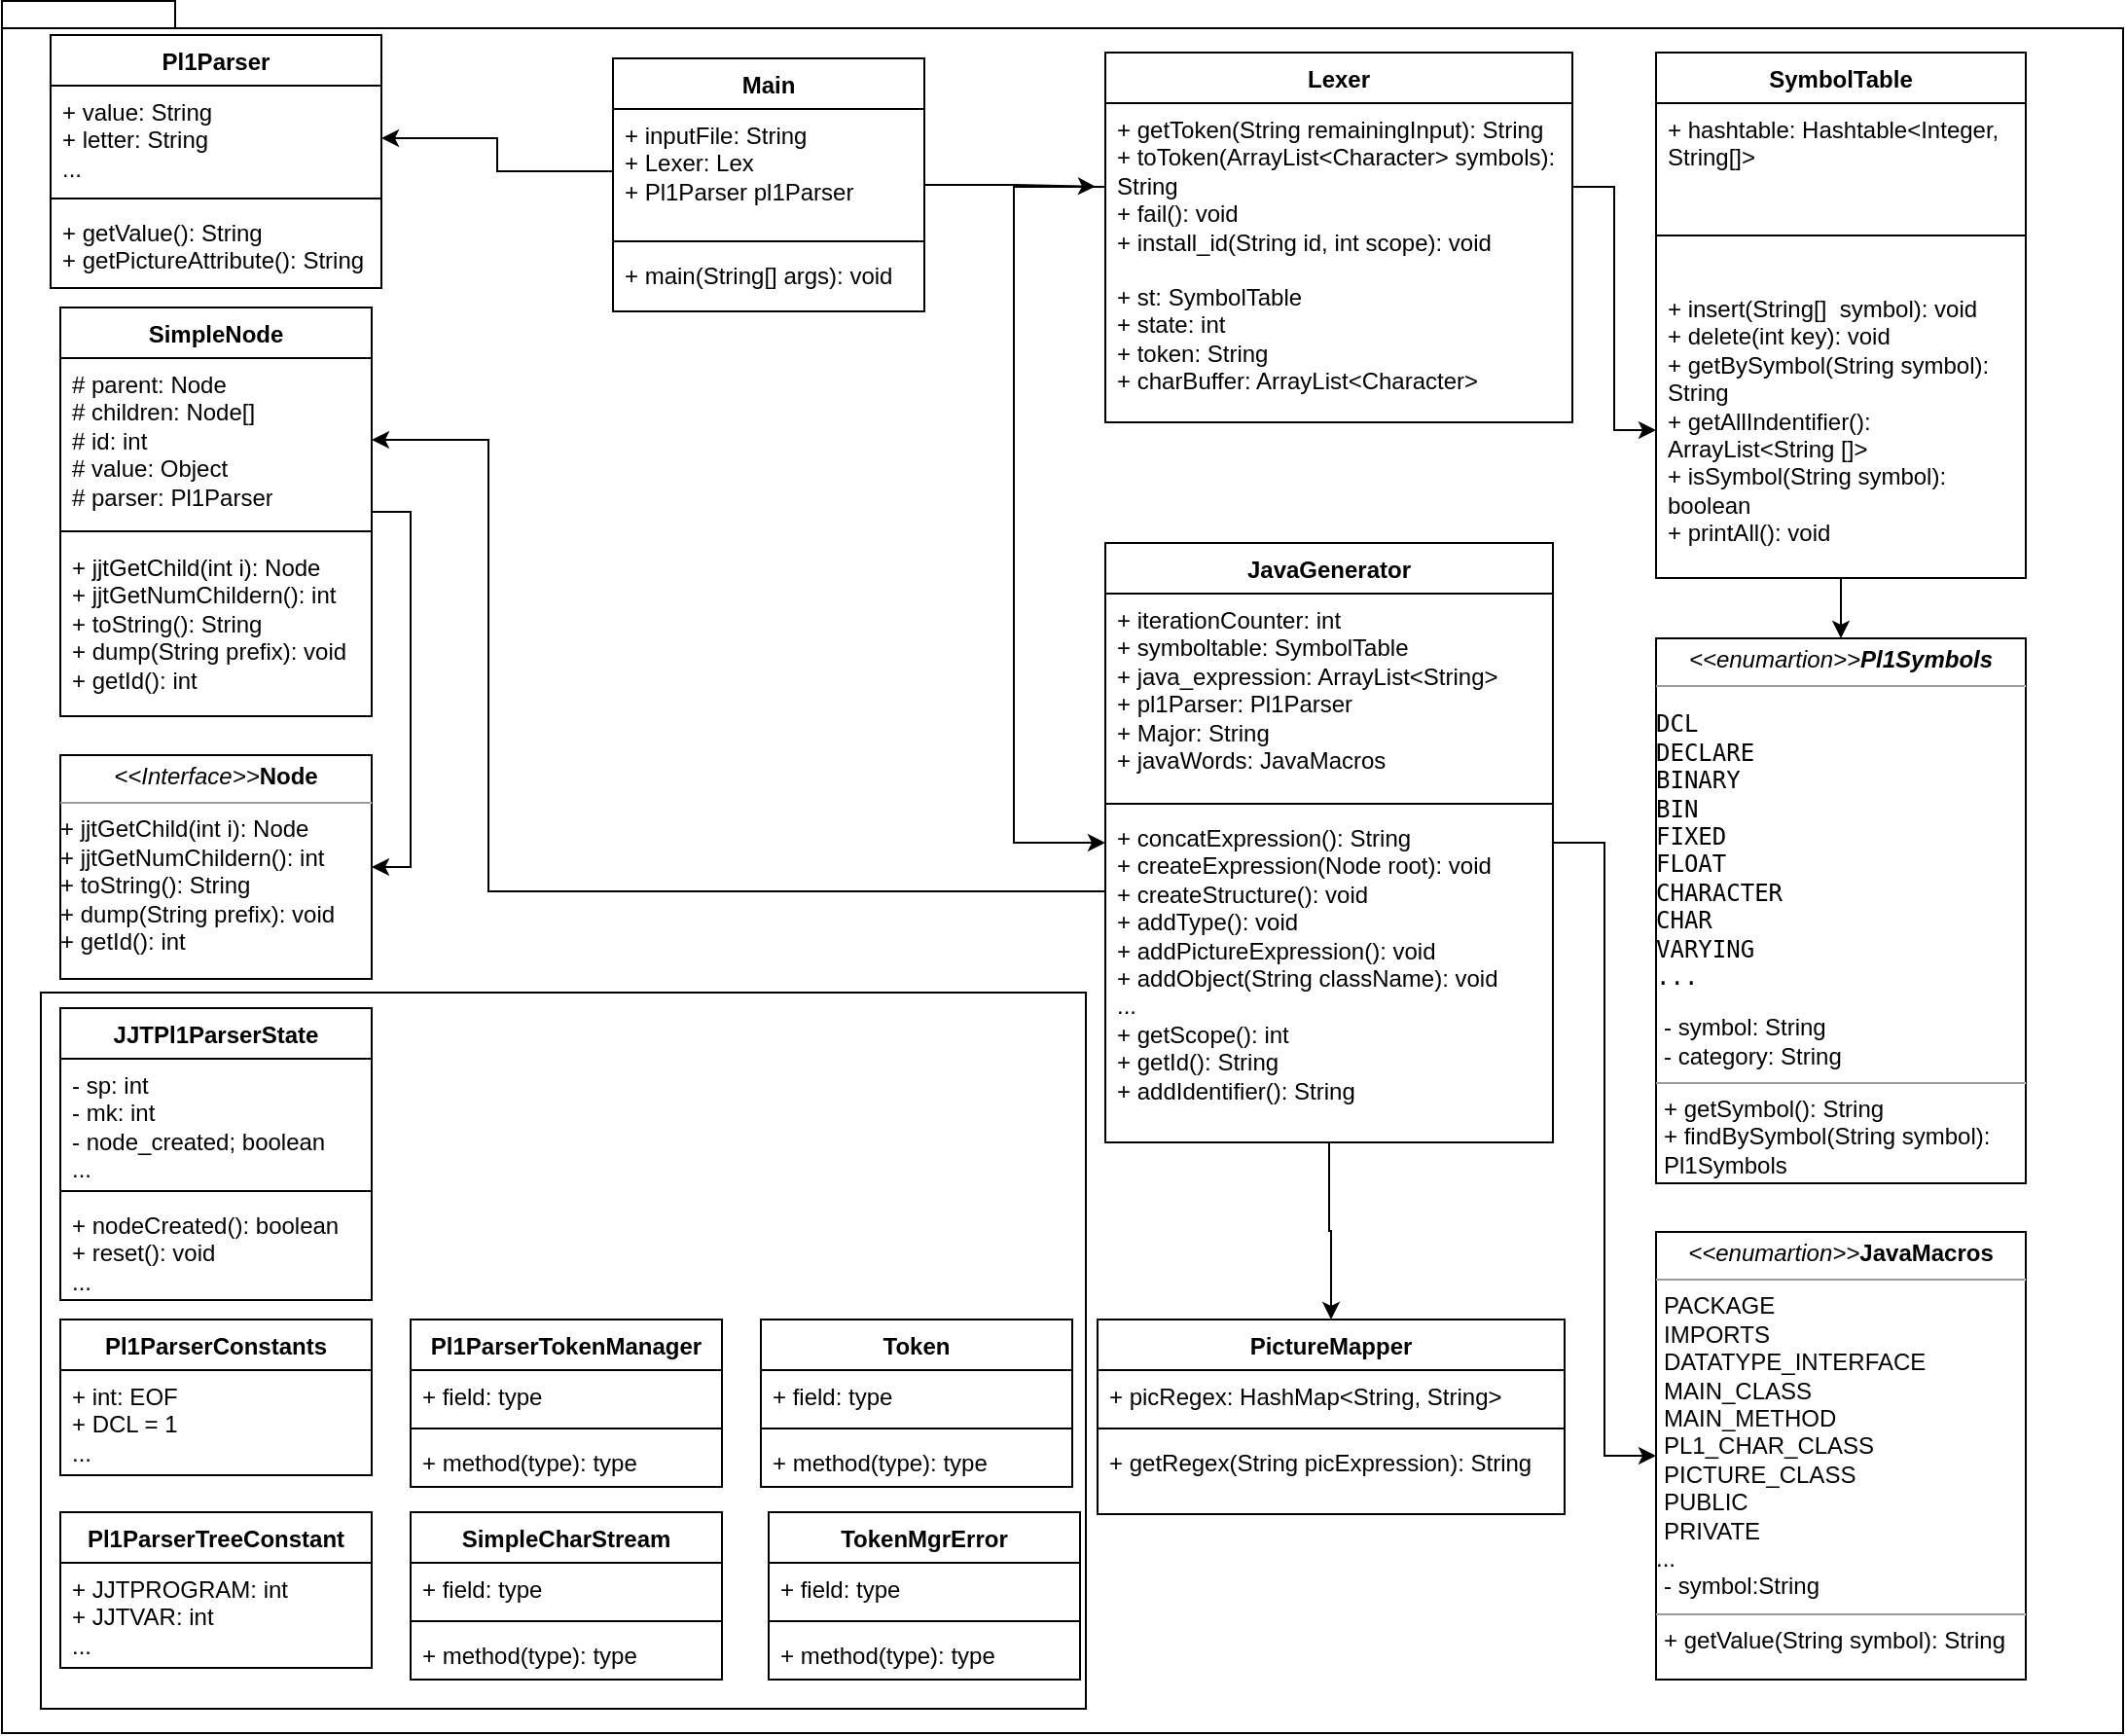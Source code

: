 <mxfile version="23.1.1" type="device">
  <diagram name="Seite-1" id="rBAYLRHkC2yH0m5DGJdj">
    <mxGraphModel dx="2100" dy="1272" grid="1" gridSize="10" guides="1" tooltips="1" connect="1" arrows="1" fold="1" page="1" pageScale="1" pageWidth="827" pageHeight="1169" math="0" shadow="0">
      <root>
        <mxCell id="0" />
        <mxCell id="1" parent="0" />
        <mxCell id="KQNP4PnKznkzFt-R4Lx6-5" value="" style="shape=folder;fontStyle=1;spacingTop=10;tabWidth=40;tabHeight=14;tabPosition=left;html=1;whiteSpace=wrap;" vertex="1" parent="1">
          <mxGeometry x="20" y="12.5" width="1090" height="890" as="geometry" />
        </mxCell>
        <mxCell id="KQNP4PnKznkzFt-R4Lx6-83" style="edgeStyle=orthogonalEdgeStyle;rounded=0;orthogonalLoop=1;jettySize=auto;html=1;entryX=0.5;entryY=0;entryDx=0;entryDy=0;" edge="1" parent="1" source="KQNP4PnKznkzFt-R4Lx6-6" target="KQNP4PnKznkzFt-R4Lx6-60">
          <mxGeometry relative="1" as="geometry" />
        </mxCell>
        <mxCell id="KQNP4PnKznkzFt-R4Lx6-86" style="edgeStyle=orthogonalEdgeStyle;rounded=0;orthogonalLoop=1;jettySize=auto;html=1;entryX=0;entryY=0.5;entryDx=0;entryDy=0;" edge="1" parent="1" source="KQNP4PnKznkzFt-R4Lx6-6" target="KQNP4PnKznkzFt-R4Lx6-72">
          <mxGeometry relative="1" as="geometry" />
        </mxCell>
        <mxCell id="KQNP4PnKznkzFt-R4Lx6-6" value="JavaGenerator" style="swimlane;fontStyle=1;align=center;verticalAlign=top;childLayout=stackLayout;horizontal=1;startSize=26;horizontalStack=0;resizeParent=1;resizeParentMax=0;resizeLast=0;collapsible=1;marginBottom=0;whiteSpace=wrap;html=1;" vertex="1" parent="1">
          <mxGeometry x="587" y="291" width="230" height="308" as="geometry" />
        </mxCell>
        <mxCell id="KQNP4PnKznkzFt-R4Lx6-7" value="&lt;div&gt;+ iterationCounter: int&lt;/div&gt;&lt;div&gt;+ symboltable: SymbolTable&lt;/div&gt;&lt;div&gt;+ java_expression: ArrayList&amp;lt;String&amp;gt;&lt;/div&gt;&lt;div&gt;+ pl1Parser: Pl1Parser&lt;/div&gt;&lt;div&gt;+ Major: String&lt;/div&gt;&lt;div&gt;+ javaWords: JavaMacros&lt;br&gt;&lt;/div&gt;" style="text;strokeColor=none;fillColor=none;align=left;verticalAlign=top;spacingLeft=4;spacingRight=4;overflow=hidden;rotatable=0;points=[[0,0.5],[1,0.5]];portConstraint=eastwest;whiteSpace=wrap;html=1;" vertex="1" parent="KQNP4PnKznkzFt-R4Lx6-6">
          <mxGeometry y="26" width="230" height="104" as="geometry" />
        </mxCell>
        <mxCell id="KQNP4PnKznkzFt-R4Lx6-8" value="" style="line;strokeWidth=1;fillColor=none;align=left;verticalAlign=middle;spacingTop=-1;spacingLeft=3;spacingRight=3;rotatable=0;labelPosition=right;points=[];portConstraint=eastwest;strokeColor=inherit;" vertex="1" parent="KQNP4PnKznkzFt-R4Lx6-6">
          <mxGeometry y="130" width="230" height="8" as="geometry" />
        </mxCell>
        <mxCell id="KQNP4PnKznkzFt-R4Lx6-9" value="&lt;div&gt;+ concatExpression(): String&lt;/div&gt;&lt;div&gt;+ createExpression(Node root): void&lt;/div&gt;&lt;div&gt;+ createStructure(): void&lt;/div&gt;&lt;div&gt;+ addType(): void&lt;/div&gt;&lt;div&gt;+ addPictureExpression(): void&lt;/div&gt;&lt;div&gt;+ addObject(String className): void&lt;/div&gt;&lt;div&gt;...&lt;br&gt;&lt;/div&gt;&lt;div&gt;+ getScope(): int&lt;/div&gt;&lt;div&gt;+ getId(): String&lt;/div&gt;&lt;div&gt;+ addIdentifier(): String&lt;br&gt;&lt;/div&gt;" style="text;strokeColor=none;fillColor=none;align=left;verticalAlign=top;spacingLeft=4;spacingRight=4;overflow=hidden;rotatable=0;points=[[0,0.5],[1,0.5]];portConstraint=eastwest;whiteSpace=wrap;html=1;" vertex="1" parent="KQNP4PnKznkzFt-R4Lx6-6">
          <mxGeometry y="138" width="230" height="170" as="geometry" />
        </mxCell>
        <mxCell id="KQNP4PnKznkzFt-R4Lx6-10" value="Lexer" style="swimlane;fontStyle=1;align=center;verticalAlign=top;childLayout=stackLayout;horizontal=1;startSize=26;horizontalStack=0;resizeParent=1;resizeParentMax=0;resizeLast=0;collapsible=1;marginBottom=0;whiteSpace=wrap;html=1;" vertex="1" parent="1">
          <mxGeometry x="587" y="39" width="240" height="190" as="geometry" />
        </mxCell>
        <mxCell id="KQNP4PnKznkzFt-R4Lx6-13" value="&lt;div&gt;+ getToken(String remainingInput): String&lt;/div&gt;&lt;div&gt;+ toToken(ArrayList&amp;lt;Character&amp;gt; symbols): String&lt;/div&gt;&lt;div&gt;+ fail(): void&lt;/div&gt;&lt;div&gt;+ install_id(String id, int scope): void&lt;br&gt;&lt;/div&gt;" style="text;strokeColor=none;fillColor=none;align=left;verticalAlign=top;spacingLeft=4;spacingRight=4;overflow=hidden;rotatable=0;points=[[0,0.5],[1,0.5]];portConstraint=eastwest;whiteSpace=wrap;html=1;" vertex="1" parent="KQNP4PnKznkzFt-R4Lx6-10">
          <mxGeometry y="26" width="240" height="86" as="geometry" />
        </mxCell>
        <mxCell id="KQNP4PnKznkzFt-R4Lx6-11" value="&lt;div&gt;+ st: SymbolTable&lt;/div&gt;&lt;div&gt;+ state: int&lt;/div&gt;&lt;div&gt;+ token: String&lt;/div&gt;&lt;div&gt;+ charBuffer: ArrayList&amp;lt;Character&amp;gt;&lt;br&gt;&lt;/div&gt;" style="text;strokeColor=none;fillColor=none;align=left;verticalAlign=top;spacingLeft=4;spacingRight=4;overflow=hidden;rotatable=0;points=[[0,0.5],[1,0.5]];portConstraint=eastwest;whiteSpace=wrap;html=1;" vertex="1" parent="KQNP4PnKznkzFt-R4Lx6-10">
          <mxGeometry y="112" width="240" height="78" as="geometry" />
        </mxCell>
        <mxCell id="KQNP4PnKznkzFt-R4Lx6-14" value="Main" style="swimlane;fontStyle=1;align=center;verticalAlign=top;childLayout=stackLayout;horizontal=1;startSize=26;horizontalStack=0;resizeParent=1;resizeParentMax=0;resizeLast=0;collapsible=1;marginBottom=0;whiteSpace=wrap;html=1;" vertex="1" parent="1">
          <mxGeometry x="334" y="42" width="160" height="130" as="geometry" />
        </mxCell>
        <mxCell id="KQNP4PnKznkzFt-R4Lx6-15" value="&lt;div&gt;+ inputFile: String&lt;/div&gt;&lt;div&gt;+ Lexer: Lex&lt;/div&gt;&lt;div&gt;+ Pl1Parser pl1Parser&lt;br&gt;&lt;/div&gt;" style="text;strokeColor=none;fillColor=none;align=left;verticalAlign=top;spacingLeft=4;spacingRight=4;overflow=hidden;rotatable=0;points=[[0,0.5],[1,0.5]];portConstraint=eastwest;whiteSpace=wrap;html=1;" vertex="1" parent="KQNP4PnKznkzFt-R4Lx6-14">
          <mxGeometry y="26" width="160" height="64" as="geometry" />
        </mxCell>
        <mxCell id="KQNP4PnKznkzFt-R4Lx6-16" value="" style="line;strokeWidth=1;fillColor=none;align=left;verticalAlign=middle;spacingTop=-1;spacingLeft=3;spacingRight=3;rotatable=0;labelPosition=right;points=[];portConstraint=eastwest;strokeColor=inherit;" vertex="1" parent="KQNP4PnKznkzFt-R4Lx6-14">
          <mxGeometry y="90" width="160" height="8" as="geometry" />
        </mxCell>
        <mxCell id="KQNP4PnKznkzFt-R4Lx6-17" value="+ main(String[] args): void" style="text;strokeColor=none;fillColor=none;align=left;verticalAlign=top;spacingLeft=4;spacingRight=4;overflow=hidden;rotatable=0;points=[[0,0.5],[1,0.5]];portConstraint=eastwest;whiteSpace=wrap;html=1;" vertex="1" parent="KQNP4PnKznkzFt-R4Lx6-14">
          <mxGeometry y="98" width="160" height="32" as="geometry" />
        </mxCell>
        <mxCell id="KQNP4PnKznkzFt-R4Lx6-18" value="JJTPl1ParserState" style="swimlane;fontStyle=1;align=center;verticalAlign=top;childLayout=stackLayout;horizontal=1;startSize=26;horizontalStack=0;resizeParent=1;resizeParentMax=0;resizeLast=0;collapsible=1;marginBottom=0;whiteSpace=wrap;html=1;" vertex="1" parent="1">
          <mxGeometry x="50" y="530" width="160" height="150" as="geometry" />
        </mxCell>
        <mxCell id="KQNP4PnKznkzFt-R4Lx6-19" value="&lt;div&gt;- sp: int&lt;/div&gt;&lt;div&gt;- mk: int&lt;/div&gt;&lt;div&gt;- node_created; boolean&lt;/div&gt;&lt;div&gt;...&lt;br&gt;&lt;/div&gt;" style="text;strokeColor=none;fillColor=none;align=left;verticalAlign=top;spacingLeft=4;spacingRight=4;overflow=hidden;rotatable=0;points=[[0,0.5],[1,0.5]];portConstraint=eastwest;whiteSpace=wrap;html=1;" vertex="1" parent="KQNP4PnKznkzFt-R4Lx6-18">
          <mxGeometry y="26" width="160" height="64" as="geometry" />
        </mxCell>
        <mxCell id="KQNP4PnKznkzFt-R4Lx6-20" value="" style="line;strokeWidth=1;fillColor=none;align=left;verticalAlign=middle;spacingTop=-1;spacingLeft=3;spacingRight=3;rotatable=0;labelPosition=right;points=[];portConstraint=eastwest;strokeColor=inherit;" vertex="1" parent="KQNP4PnKznkzFt-R4Lx6-18">
          <mxGeometry y="90" width="160" height="8" as="geometry" />
        </mxCell>
        <mxCell id="KQNP4PnKznkzFt-R4Lx6-21" value="&lt;div&gt;+ nodeCreated(): boolean&lt;/div&gt;&lt;div&gt;+ reset(): void&lt;br&gt;&lt;/div&gt;&lt;div&gt;...&lt;/div&gt;" style="text;strokeColor=none;fillColor=none;align=left;verticalAlign=top;spacingLeft=4;spacingRight=4;overflow=hidden;rotatable=0;points=[[0,0.5],[1,0.5]];portConstraint=eastwest;whiteSpace=wrap;html=1;" vertex="1" parent="KQNP4PnKznkzFt-R4Lx6-18">
          <mxGeometry y="98" width="160" height="52" as="geometry" />
        </mxCell>
        <mxCell id="KQNP4PnKznkzFt-R4Lx6-89" style="edgeStyle=orthogonalEdgeStyle;rounded=0;orthogonalLoop=1;jettySize=auto;html=1;entryX=1;entryY=0.5;entryDx=0;entryDy=0;" edge="1" parent="1" source="KQNP4PnKznkzFt-R4Lx6-22" target="KQNP4PnKznkzFt-R4Lx6-77">
          <mxGeometry relative="1" as="geometry">
            <Array as="points">
              <mxPoint x="230" y="275" />
              <mxPoint x="230" y="458" />
            </Array>
          </mxGeometry>
        </mxCell>
        <mxCell id="KQNP4PnKznkzFt-R4Lx6-22" value="SimpleNode" style="swimlane;fontStyle=1;align=center;verticalAlign=top;childLayout=stackLayout;horizontal=1;startSize=26;horizontalStack=0;resizeParent=1;resizeParentMax=0;resizeLast=0;collapsible=1;marginBottom=0;whiteSpace=wrap;html=1;" vertex="1" parent="1">
          <mxGeometry x="50" y="170" width="160" height="210" as="geometry" />
        </mxCell>
        <mxCell id="KQNP4PnKznkzFt-R4Lx6-23" value="&lt;div&gt;# parent: Node&lt;/div&gt;&lt;div&gt;# children: Node[]&lt;/div&gt;&lt;div&gt;# id: int&lt;/div&gt;&lt;div&gt;# value: Object&lt;/div&gt;&lt;div&gt;# parser: Pl1Parser&lt;br&gt;&lt;/div&gt;&lt;div&gt;&lt;br&gt;&lt;/div&gt;" style="text;strokeColor=none;fillColor=none;align=left;verticalAlign=top;spacingLeft=4;spacingRight=4;overflow=hidden;rotatable=0;points=[[0,0.5],[1,0.5]];portConstraint=eastwest;whiteSpace=wrap;html=1;" vertex="1" parent="KQNP4PnKznkzFt-R4Lx6-22">
          <mxGeometry y="26" width="160" height="84" as="geometry" />
        </mxCell>
        <mxCell id="KQNP4PnKznkzFt-R4Lx6-24" value="" style="line;strokeWidth=1;fillColor=none;align=left;verticalAlign=middle;spacingTop=-1;spacingLeft=3;spacingRight=3;rotatable=0;labelPosition=right;points=[];portConstraint=eastwest;strokeColor=inherit;" vertex="1" parent="KQNP4PnKznkzFt-R4Lx6-22">
          <mxGeometry y="110" width="160" height="10" as="geometry" />
        </mxCell>
        <mxCell id="KQNP4PnKznkzFt-R4Lx6-25" value="&lt;div&gt;+ jjtGetChild(int i): Node&lt;/div&gt;&lt;div&gt;+ jjtGetNumChildern(): int&lt;/div&gt;&lt;div&gt;+ toString(): String&lt;/div&gt;&lt;div&gt;+ dump(String prefix): void&lt;/div&gt;&lt;div&gt;+ getId(): int&lt;br&gt;&lt;/div&gt;" style="text;strokeColor=none;fillColor=none;align=left;verticalAlign=top;spacingLeft=4;spacingRight=4;overflow=hidden;rotatable=0;points=[[0,0.5],[1,0.5]];portConstraint=eastwest;whiteSpace=wrap;html=1;" vertex="1" parent="KQNP4PnKznkzFt-R4Lx6-22">
          <mxGeometry y="120" width="160" height="90" as="geometry" />
        </mxCell>
        <mxCell id="KQNP4PnKznkzFt-R4Lx6-27" value="Pl1Parser" style="swimlane;fontStyle=1;align=center;verticalAlign=top;childLayout=stackLayout;horizontal=1;startSize=26;horizontalStack=0;resizeParent=1;resizeParentMax=0;resizeLast=0;collapsible=1;marginBottom=0;whiteSpace=wrap;html=1;" vertex="1" parent="1">
          <mxGeometry x="45" y="30" width="170" height="130" as="geometry" />
        </mxCell>
        <mxCell id="KQNP4PnKznkzFt-R4Lx6-28" value="&lt;div&gt;+ value: String&lt;/div&gt;&lt;div&gt;+ letter: String&lt;/div&gt;&lt;div&gt;...&lt;br&gt;&lt;/div&gt;" style="text;strokeColor=none;fillColor=none;align=left;verticalAlign=top;spacingLeft=4;spacingRight=4;overflow=hidden;rotatable=0;points=[[0,0.5],[1,0.5]];portConstraint=eastwest;whiteSpace=wrap;html=1;" vertex="1" parent="KQNP4PnKznkzFt-R4Lx6-27">
          <mxGeometry y="26" width="170" height="54" as="geometry" />
        </mxCell>
        <mxCell id="KQNP4PnKznkzFt-R4Lx6-29" value="" style="line;strokeWidth=1;fillColor=none;align=left;verticalAlign=middle;spacingTop=-1;spacingLeft=3;spacingRight=3;rotatable=0;labelPosition=right;points=[];portConstraint=eastwest;strokeColor=inherit;" vertex="1" parent="KQNP4PnKznkzFt-R4Lx6-27">
          <mxGeometry y="80" width="170" height="8" as="geometry" />
        </mxCell>
        <mxCell id="KQNP4PnKznkzFt-R4Lx6-30" value="&lt;div&gt;+ getValue(): String&lt;/div&gt;&lt;div&gt;+ getPictureAttribute(): String&lt;br&gt;&lt;/div&gt;" style="text;strokeColor=none;fillColor=none;align=left;verticalAlign=top;spacingLeft=4;spacingRight=4;overflow=hidden;rotatable=0;points=[[0,0.5],[1,0.5]];portConstraint=eastwest;whiteSpace=wrap;html=1;" vertex="1" parent="KQNP4PnKznkzFt-R4Lx6-27">
          <mxGeometry y="88" width="170" height="42" as="geometry" />
        </mxCell>
        <mxCell id="KQNP4PnKznkzFt-R4Lx6-31" value="Pl1ParserConstants" style="swimlane;fontStyle=1;align=center;verticalAlign=top;childLayout=stackLayout;horizontal=1;startSize=26;horizontalStack=0;resizeParent=1;resizeParentMax=0;resizeLast=0;collapsible=1;marginBottom=0;whiteSpace=wrap;html=1;" vertex="1" parent="1">
          <mxGeometry x="50" y="690" width="160" height="80" as="geometry" />
        </mxCell>
        <mxCell id="KQNP4PnKznkzFt-R4Lx6-32" value="&lt;div&gt;+ int: EOF&lt;/div&gt;&lt;div&gt;+ DCL = 1&lt;/div&gt;&lt;div&gt;...&lt;br&gt;&lt;/div&gt;" style="text;strokeColor=none;fillColor=none;align=left;verticalAlign=top;spacingLeft=4;spacingRight=4;overflow=hidden;rotatable=0;points=[[0,0.5],[1,0.5]];portConstraint=eastwest;whiteSpace=wrap;html=1;" vertex="1" parent="KQNP4PnKznkzFt-R4Lx6-31">
          <mxGeometry y="26" width="160" height="54" as="geometry" />
        </mxCell>
        <mxCell id="KQNP4PnKznkzFt-R4Lx6-35" value="Pl1ParserTokenManager" style="swimlane;fontStyle=1;align=center;verticalAlign=top;childLayout=stackLayout;horizontal=1;startSize=26;horizontalStack=0;resizeParent=1;resizeParentMax=0;resizeLast=0;collapsible=1;marginBottom=0;whiteSpace=wrap;html=1;" vertex="1" parent="1">
          <mxGeometry x="230" y="690" width="160" height="86" as="geometry" />
        </mxCell>
        <mxCell id="KQNP4PnKznkzFt-R4Lx6-36" value="+ field: type" style="text;strokeColor=none;fillColor=none;align=left;verticalAlign=top;spacingLeft=4;spacingRight=4;overflow=hidden;rotatable=0;points=[[0,0.5],[1,0.5]];portConstraint=eastwest;whiteSpace=wrap;html=1;" vertex="1" parent="KQNP4PnKznkzFt-R4Lx6-35">
          <mxGeometry y="26" width="160" height="26" as="geometry" />
        </mxCell>
        <mxCell id="KQNP4PnKznkzFt-R4Lx6-37" value="" style="line;strokeWidth=1;fillColor=none;align=left;verticalAlign=middle;spacingTop=-1;spacingLeft=3;spacingRight=3;rotatable=0;labelPosition=right;points=[];portConstraint=eastwest;strokeColor=inherit;" vertex="1" parent="KQNP4PnKznkzFt-R4Lx6-35">
          <mxGeometry y="52" width="160" height="8" as="geometry" />
        </mxCell>
        <mxCell id="KQNP4PnKznkzFt-R4Lx6-38" value="+ method(type): type" style="text;strokeColor=none;fillColor=none;align=left;verticalAlign=top;spacingLeft=4;spacingRight=4;overflow=hidden;rotatable=0;points=[[0,0.5],[1,0.5]];portConstraint=eastwest;whiteSpace=wrap;html=1;" vertex="1" parent="KQNP4PnKznkzFt-R4Lx6-35">
          <mxGeometry y="60" width="160" height="26" as="geometry" />
        </mxCell>
        <mxCell id="KQNP4PnKznkzFt-R4Lx6-39" value="Pl1ParserTreeConstant" style="swimlane;fontStyle=1;align=center;verticalAlign=top;childLayout=stackLayout;horizontal=1;startSize=26;horizontalStack=0;resizeParent=1;resizeParentMax=0;resizeLast=0;collapsible=1;marginBottom=0;whiteSpace=wrap;html=1;" vertex="1" parent="1">
          <mxGeometry x="50" y="789" width="160" height="80" as="geometry" />
        </mxCell>
        <mxCell id="KQNP4PnKznkzFt-R4Lx6-40" value="&lt;div&gt;+ JJTPROGRAM: int&lt;/div&gt;&lt;div&gt;+ JJTVAR: int&lt;/div&gt;&lt;div&gt;...&lt;br&gt;&lt;/div&gt;" style="text;strokeColor=none;fillColor=none;align=left;verticalAlign=top;spacingLeft=4;spacingRight=4;overflow=hidden;rotatable=0;points=[[0,0.5],[1,0.5]];portConstraint=eastwest;whiteSpace=wrap;html=1;" vertex="1" parent="KQNP4PnKznkzFt-R4Lx6-39">
          <mxGeometry y="26" width="160" height="54" as="geometry" />
        </mxCell>
        <mxCell id="KQNP4PnKznkzFt-R4Lx6-43" value="SimpleCharStream" style="swimlane;fontStyle=1;align=center;verticalAlign=top;childLayout=stackLayout;horizontal=1;startSize=26;horizontalStack=0;resizeParent=1;resizeParentMax=0;resizeLast=0;collapsible=1;marginBottom=0;whiteSpace=wrap;html=1;" vertex="1" parent="1">
          <mxGeometry x="230" y="789" width="160" height="86" as="geometry" />
        </mxCell>
        <mxCell id="KQNP4PnKznkzFt-R4Lx6-44" value="+ field: type" style="text;strokeColor=none;fillColor=none;align=left;verticalAlign=top;spacingLeft=4;spacingRight=4;overflow=hidden;rotatable=0;points=[[0,0.5],[1,0.5]];portConstraint=eastwest;whiteSpace=wrap;html=1;" vertex="1" parent="KQNP4PnKznkzFt-R4Lx6-43">
          <mxGeometry y="26" width="160" height="26" as="geometry" />
        </mxCell>
        <mxCell id="KQNP4PnKznkzFt-R4Lx6-45" value="" style="line;strokeWidth=1;fillColor=none;align=left;verticalAlign=middle;spacingTop=-1;spacingLeft=3;spacingRight=3;rotatable=0;labelPosition=right;points=[];portConstraint=eastwest;strokeColor=inherit;" vertex="1" parent="KQNP4PnKznkzFt-R4Lx6-43">
          <mxGeometry y="52" width="160" height="8" as="geometry" />
        </mxCell>
        <mxCell id="KQNP4PnKznkzFt-R4Lx6-46" value="+ method(type): type" style="text;strokeColor=none;fillColor=none;align=left;verticalAlign=top;spacingLeft=4;spacingRight=4;overflow=hidden;rotatable=0;points=[[0,0.5],[1,0.5]];portConstraint=eastwest;whiteSpace=wrap;html=1;" vertex="1" parent="KQNP4PnKznkzFt-R4Lx6-43">
          <mxGeometry y="60" width="160" height="26" as="geometry" />
        </mxCell>
        <mxCell id="KQNP4PnKznkzFt-R4Lx6-48" value="Token" style="swimlane;fontStyle=1;align=center;verticalAlign=top;childLayout=stackLayout;horizontal=1;startSize=26;horizontalStack=0;resizeParent=1;resizeParentMax=0;resizeLast=0;collapsible=1;marginBottom=0;whiteSpace=wrap;html=1;" vertex="1" parent="1">
          <mxGeometry x="410" y="690" width="160" height="86" as="geometry" />
        </mxCell>
        <mxCell id="KQNP4PnKznkzFt-R4Lx6-49" value="+ field: type" style="text;strokeColor=none;fillColor=none;align=left;verticalAlign=top;spacingLeft=4;spacingRight=4;overflow=hidden;rotatable=0;points=[[0,0.5],[1,0.5]];portConstraint=eastwest;whiteSpace=wrap;html=1;" vertex="1" parent="KQNP4PnKznkzFt-R4Lx6-48">
          <mxGeometry y="26" width="160" height="26" as="geometry" />
        </mxCell>
        <mxCell id="KQNP4PnKznkzFt-R4Lx6-50" value="" style="line;strokeWidth=1;fillColor=none;align=left;verticalAlign=middle;spacingTop=-1;spacingLeft=3;spacingRight=3;rotatable=0;labelPosition=right;points=[];portConstraint=eastwest;strokeColor=inherit;" vertex="1" parent="KQNP4PnKznkzFt-R4Lx6-48">
          <mxGeometry y="52" width="160" height="8" as="geometry" />
        </mxCell>
        <mxCell id="KQNP4PnKznkzFt-R4Lx6-51" value="+ method(type): type" style="text;strokeColor=none;fillColor=none;align=left;verticalAlign=top;spacingLeft=4;spacingRight=4;overflow=hidden;rotatable=0;points=[[0,0.5],[1,0.5]];portConstraint=eastwest;whiteSpace=wrap;html=1;" vertex="1" parent="KQNP4PnKznkzFt-R4Lx6-48">
          <mxGeometry y="60" width="160" height="26" as="geometry" />
        </mxCell>
        <mxCell id="KQNP4PnKznkzFt-R4Lx6-52" value="TokenMgrError" style="swimlane;fontStyle=1;align=center;verticalAlign=top;childLayout=stackLayout;horizontal=1;startSize=26;horizontalStack=0;resizeParent=1;resizeParentMax=0;resizeLast=0;collapsible=1;marginBottom=0;whiteSpace=wrap;html=1;" vertex="1" parent="1">
          <mxGeometry x="414" y="789" width="160" height="86" as="geometry" />
        </mxCell>
        <mxCell id="KQNP4PnKznkzFt-R4Lx6-53" value="+ field: type" style="text;strokeColor=none;fillColor=none;align=left;verticalAlign=top;spacingLeft=4;spacingRight=4;overflow=hidden;rotatable=0;points=[[0,0.5],[1,0.5]];portConstraint=eastwest;whiteSpace=wrap;html=1;" vertex="1" parent="KQNP4PnKznkzFt-R4Lx6-52">
          <mxGeometry y="26" width="160" height="26" as="geometry" />
        </mxCell>
        <mxCell id="KQNP4PnKznkzFt-R4Lx6-54" value="" style="line;strokeWidth=1;fillColor=none;align=left;verticalAlign=middle;spacingTop=-1;spacingLeft=3;spacingRight=3;rotatable=0;labelPosition=right;points=[];portConstraint=eastwest;strokeColor=inherit;" vertex="1" parent="KQNP4PnKznkzFt-R4Lx6-52">
          <mxGeometry y="52" width="160" height="8" as="geometry" />
        </mxCell>
        <mxCell id="KQNP4PnKznkzFt-R4Lx6-55" value="+ method(type): type" style="text;strokeColor=none;fillColor=none;align=left;verticalAlign=top;spacingLeft=4;spacingRight=4;overflow=hidden;rotatable=0;points=[[0,0.5],[1,0.5]];portConstraint=eastwest;whiteSpace=wrap;html=1;" vertex="1" parent="KQNP4PnKznkzFt-R4Lx6-52">
          <mxGeometry y="60" width="160" height="26" as="geometry" />
        </mxCell>
        <mxCell id="KQNP4PnKznkzFt-R4Lx6-60" value="PictureMapper" style="swimlane;fontStyle=1;align=center;verticalAlign=top;childLayout=stackLayout;horizontal=1;startSize=26;horizontalStack=0;resizeParent=1;resizeParentMax=0;resizeLast=0;collapsible=1;marginBottom=0;whiteSpace=wrap;html=1;" vertex="1" parent="1">
          <mxGeometry x="583" y="690" width="240" height="100" as="geometry" />
        </mxCell>
        <mxCell id="KQNP4PnKznkzFt-R4Lx6-61" value="+ picRegex: HashMap&amp;lt;String, String&amp;gt;" style="text;strokeColor=none;fillColor=none;align=left;verticalAlign=top;spacingLeft=4;spacingRight=4;overflow=hidden;rotatable=0;points=[[0,0.5],[1,0.5]];portConstraint=eastwest;whiteSpace=wrap;html=1;" vertex="1" parent="KQNP4PnKznkzFt-R4Lx6-60">
          <mxGeometry y="26" width="240" height="26" as="geometry" />
        </mxCell>
        <mxCell id="KQNP4PnKznkzFt-R4Lx6-62" value="" style="line;strokeWidth=1;fillColor=none;align=left;verticalAlign=middle;spacingTop=-1;spacingLeft=3;spacingRight=3;rotatable=0;labelPosition=right;points=[];portConstraint=eastwest;strokeColor=inherit;" vertex="1" parent="KQNP4PnKznkzFt-R4Lx6-60">
          <mxGeometry y="52" width="240" height="8" as="geometry" />
        </mxCell>
        <mxCell id="KQNP4PnKznkzFt-R4Lx6-63" value="+ getRegex(String picExpression): String" style="text;strokeColor=none;fillColor=none;align=left;verticalAlign=top;spacingLeft=4;spacingRight=4;overflow=hidden;rotatable=0;points=[[0,0.5],[1,0.5]];portConstraint=eastwest;whiteSpace=wrap;html=1;" vertex="1" parent="KQNP4PnKznkzFt-R4Lx6-60">
          <mxGeometry y="60" width="240" height="40" as="geometry" />
        </mxCell>
        <mxCell id="KQNP4PnKznkzFt-R4Lx6-85" style="edgeStyle=orthogonalEdgeStyle;rounded=0;orthogonalLoop=1;jettySize=auto;html=1;entryX=0.5;entryY=0;entryDx=0;entryDy=0;" edge="1" parent="1" source="KQNP4PnKznkzFt-R4Lx6-68" target="KQNP4PnKznkzFt-R4Lx6-73">
          <mxGeometry relative="1" as="geometry" />
        </mxCell>
        <mxCell id="KQNP4PnKznkzFt-R4Lx6-68" value="SymbolTable" style="swimlane;fontStyle=1;align=center;verticalAlign=top;childLayout=stackLayout;horizontal=1;startSize=26;horizontalStack=0;resizeParent=1;resizeParentMax=0;resizeLast=0;collapsible=1;marginBottom=0;whiteSpace=wrap;html=1;" vertex="1" parent="1">
          <mxGeometry x="870" y="39" width="190" height="270" as="geometry" />
        </mxCell>
        <mxCell id="KQNP4PnKznkzFt-R4Lx6-69" value="+ hashtable: Hashtable&amp;lt;Integer, String[]&amp;gt;" style="text;strokeColor=none;fillColor=none;align=left;verticalAlign=top;spacingLeft=4;spacingRight=4;overflow=hidden;rotatable=0;points=[[0,0.5],[1,0.5]];portConstraint=eastwest;whiteSpace=wrap;html=1;" vertex="1" parent="KQNP4PnKznkzFt-R4Lx6-68">
          <mxGeometry y="26" width="190" height="44" as="geometry" />
        </mxCell>
        <mxCell id="KQNP4PnKznkzFt-R4Lx6-70" value="" style="line;strokeWidth=1;fillColor=none;align=left;verticalAlign=middle;spacingTop=-1;spacingLeft=3;spacingRight=3;rotatable=0;labelPosition=right;points=[];portConstraint=eastwest;strokeColor=inherit;" vertex="1" parent="KQNP4PnKznkzFt-R4Lx6-68">
          <mxGeometry y="70" width="190" height="48" as="geometry" />
        </mxCell>
        <mxCell id="KQNP4PnKznkzFt-R4Lx6-71" value="&lt;div&gt;+ insert(String[]&amp;nbsp; symbol): void&lt;/div&gt;&lt;div&gt;+ delete(int key): void&lt;/div&gt;&lt;div&gt;+ getBySymbol(String symbol): String&lt;/div&gt;&lt;div&gt;+ getAllIndentifier(): ArrayList&amp;lt;String []&amp;gt;&lt;/div&gt;&lt;div&gt;+ isSymbol(String symbol): boolean&lt;/div&gt;&lt;div&gt;+ printAll(): void&lt;br&gt;&lt;/div&gt;" style="text;strokeColor=none;fillColor=none;align=left;verticalAlign=top;spacingLeft=4;spacingRight=4;overflow=hidden;rotatable=0;points=[[0,0.5],[1,0.5]];portConstraint=eastwest;whiteSpace=wrap;html=1;" vertex="1" parent="KQNP4PnKznkzFt-R4Lx6-68">
          <mxGeometry y="118" width="190" height="152" as="geometry" />
        </mxCell>
        <mxCell id="KQNP4PnKznkzFt-R4Lx6-72" value="&lt;p style=&quot;margin:0px;margin-top:4px;text-align:center;&quot;&gt;&lt;i&gt;&amp;lt;&amp;lt;enumartion&amp;gt;&amp;gt;&lt;/i&gt;&lt;b&gt;JavaMacros&lt;/b&gt;&lt;br&gt;&lt;b&gt;&lt;/b&gt;&lt;/p&gt;&lt;hr size=&quot;1&quot;&gt;&lt;p style=&quot;margin:0px;margin-left:4px;&quot;&gt;PACKAGE&lt;/p&gt;&lt;p style=&quot;margin:0px;margin-left:4px;&quot;&gt;IMPORTS&lt;/p&gt;&lt;p style=&quot;margin:0px;margin-left:4px;&quot;&gt;DATATYPE_INTERFACE&lt;/p&gt;&lt;p style=&quot;margin:0px;margin-left:4px;&quot;&gt;MAIN_CLASS&lt;/p&gt;&lt;p style=&quot;margin:0px;margin-left:4px;&quot;&gt;MAIN_METHOD&lt;/p&gt;&lt;p style=&quot;margin:0px;margin-left:4px;&quot;&gt;PL1_CHAR_CLASS&lt;/p&gt;&lt;p style=&quot;margin:0px;margin-left:4px;&quot;&gt;PICTURE_CLASS&lt;/p&gt;&lt;p style=&quot;margin:0px;margin-left:4px;&quot;&gt;PUBLIC&lt;/p&gt;&lt;p style=&quot;margin:0px;margin-left:4px;&quot;&gt;PRIVATE&lt;/p&gt;...&lt;p style=&quot;margin:0px;margin-left:4px;&quot;&gt;- symbol:String&lt;br&gt;&lt;/p&gt;&lt;hr size=&quot;1&quot;&gt;&lt;p style=&quot;margin:0px;margin-left:4px;&quot;&gt;+ getValue(String symbol): String&lt;br&gt;&lt;br&gt;&lt;/p&gt;" style="verticalAlign=top;align=left;overflow=fill;fontSize=12;fontFamily=Helvetica;html=1;whiteSpace=wrap;" vertex="1" parent="1">
          <mxGeometry x="870" y="645" width="190" height="230" as="geometry" />
        </mxCell>
        <mxCell id="KQNP4PnKznkzFt-R4Lx6-73" value="&lt;p style=&quot;margin:0px;margin-top:4px;text-align:center;&quot;&gt;&lt;i&gt;&amp;lt;&amp;lt;enumartion&amp;gt;&amp;gt;&lt;b&gt;Pl1Symbols&lt;/b&gt;&lt;/i&gt;&lt;br&gt;&lt;/p&gt;&lt;hr size=&quot;1&quot;&gt;&lt;pre&gt;&lt;code class=&quot;!whitespace-pre hljs language-sql&quot;&gt;DCL&lt;br&gt;DECLARE&lt;br&gt;&lt;span class=&quot;hljs-type&quot;&gt;BINARY&lt;/span&gt;&lt;br&gt;BIN&lt;br&gt;FIXED&lt;br&gt;&lt;span class=&quot;hljs-type&quot;&gt;FLOAT&lt;/span&gt;&lt;br&gt;&lt;span class=&quot;hljs-type&quot;&gt;CHARACTER&lt;/span&gt;&lt;br&gt;&lt;span class=&quot;hljs-type&quot;&gt;CHAR&lt;/span&gt;&lt;br&gt;&lt;span class=&quot;hljs-type&quot;&gt;VARYING&lt;/span&gt;&lt;br&gt;...&lt;br&gt;&lt;/code&gt;&lt;/pre&gt;&lt;p style=&quot;margin:0px;margin-left:4px;&quot;&gt;- symbol: String&lt;/p&gt;&lt;p style=&quot;margin:0px;margin-left:4px;&quot;&gt;- category: String&lt;br&gt;&lt;/p&gt;&lt;hr size=&quot;1&quot;&gt;&lt;p style=&quot;margin:0px;margin-left:4px;&quot;&gt;+ getSymbol(): String&lt;/p&gt;&lt;p style=&quot;margin:0px;margin-left:4px;&quot;&gt;+ findBySymbol(String symbol): Pl1Symbols&lt;br&gt;&lt;/p&gt;" style="verticalAlign=top;align=left;overflow=fill;fontSize=12;fontFamily=Helvetica;html=1;whiteSpace=wrap;" vertex="1" parent="1">
          <mxGeometry x="870" y="340" width="190" height="280" as="geometry" />
        </mxCell>
        <mxCell id="KQNP4PnKznkzFt-R4Lx6-77" value="&lt;p style=&quot;margin:0px;margin-top:4px;text-align:center;&quot;&gt;&lt;i&gt;&amp;lt;&amp;lt;Interface&amp;gt;&amp;gt;&lt;/i&gt;&lt;b&gt;Node&lt;/b&gt;&lt;b&gt;&lt;br&gt;&lt;/b&gt;&lt;/p&gt;&lt;hr size=&quot;1&quot;&gt;&lt;div&gt;+ jjtGetChild(int i): Node&lt;/div&gt;&lt;div&gt;+ jjtGetNumChildern(): int&lt;/div&gt;&lt;div&gt;+ toString(): String&lt;/div&gt;&lt;div&gt;+ dump(String prefix): void&lt;/div&gt;&lt;div&gt;+ getId(): int&lt;br&gt;&lt;/div&gt;&lt;p style=&quot;margin:0px;margin-left:4px;&quot;&gt;&lt;/p&gt;" style="verticalAlign=top;align=left;overflow=fill;fontSize=12;fontFamily=Helvetica;html=1;whiteSpace=wrap;" vertex="1" parent="1">
          <mxGeometry x="50" y="400" width="160" height="115" as="geometry" />
        </mxCell>
        <mxCell id="KQNP4PnKznkzFt-R4Lx6-79" style="edgeStyle=orthogonalEdgeStyle;rounded=0;orthogonalLoop=1;jettySize=auto;html=1;exitX=0;exitY=0.5;exitDx=0;exitDy=0;entryX=1;entryY=0.5;entryDx=0;entryDy=0;" edge="1" parent="1" source="KQNP4PnKznkzFt-R4Lx6-15" target="KQNP4PnKznkzFt-R4Lx6-28">
          <mxGeometry relative="1" as="geometry" />
        </mxCell>
        <mxCell id="KQNP4PnKznkzFt-R4Lx6-80" style="edgeStyle=orthogonalEdgeStyle;rounded=0;orthogonalLoop=1;jettySize=auto;html=1;entryX=-0.021;entryY=0.498;entryDx=0;entryDy=0;entryPerimeter=0;" edge="1" parent="1" source="KQNP4PnKznkzFt-R4Lx6-14" target="KQNP4PnKznkzFt-R4Lx6-13">
          <mxGeometry relative="1" as="geometry" />
        </mxCell>
        <mxCell id="KQNP4PnKznkzFt-R4Lx6-81" style="edgeStyle=orthogonalEdgeStyle;rounded=0;orthogonalLoop=1;jettySize=auto;html=1;entryX=0;entryY=0.5;entryDx=0;entryDy=0;exitX=0;exitY=0.5;exitDx=0;exitDy=0;" edge="1" parent="1" source="KQNP4PnKznkzFt-R4Lx6-13" target="KQNP4PnKznkzFt-R4Lx6-6">
          <mxGeometry relative="1" as="geometry">
            <Array as="points">
              <mxPoint x="540" y="108" />
              <mxPoint x="540" y="445" />
            </Array>
          </mxGeometry>
        </mxCell>
        <mxCell id="KQNP4PnKznkzFt-R4Lx6-84" style="edgeStyle=orthogonalEdgeStyle;rounded=0;orthogonalLoop=1;jettySize=auto;html=1;entryX=0;entryY=0.5;entryDx=0;entryDy=0;" edge="1" parent="1" source="KQNP4PnKznkzFt-R4Lx6-13" target="KQNP4PnKznkzFt-R4Lx6-71">
          <mxGeometry relative="1" as="geometry" />
        </mxCell>
        <mxCell id="KQNP4PnKznkzFt-R4Lx6-88" style="edgeStyle=orthogonalEdgeStyle;rounded=0;orthogonalLoop=1;jettySize=auto;html=1;entryX=1;entryY=0.5;entryDx=0;entryDy=0;" edge="1" parent="1" source="KQNP4PnKznkzFt-R4Lx6-9" target="KQNP4PnKznkzFt-R4Lx6-23">
          <mxGeometry relative="1" as="geometry">
            <Array as="points">
              <mxPoint x="270" y="470" />
              <mxPoint x="270" y="238" />
            </Array>
          </mxGeometry>
        </mxCell>
        <mxCell id="KQNP4PnKznkzFt-R4Lx6-90" value="" style="html=1;whiteSpace=wrap;strokeWidth=1;fillColor=none;" vertex="1" parent="1">
          <mxGeometry x="40" y="522" width="537" height="368" as="geometry" />
        </mxCell>
      </root>
    </mxGraphModel>
  </diagram>
</mxfile>
